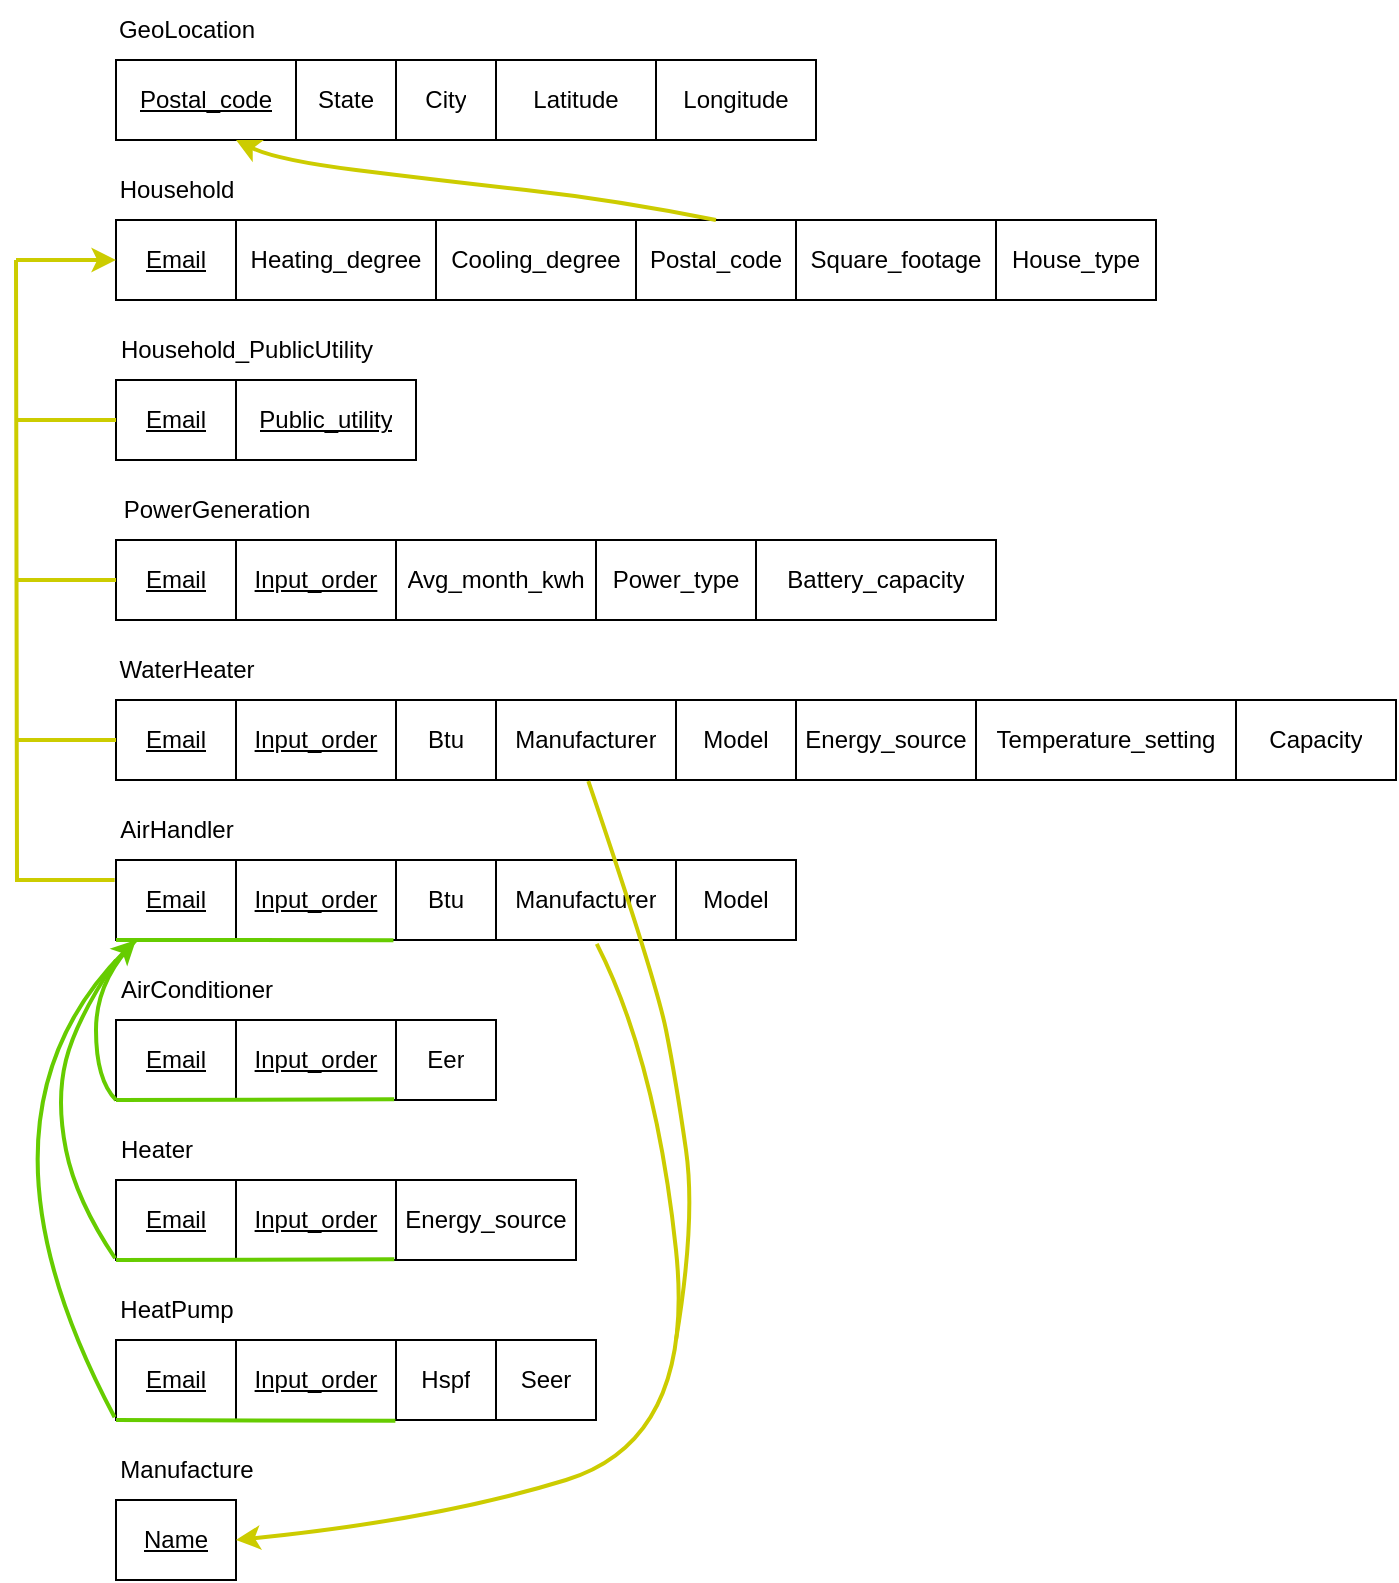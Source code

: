 <mxfile version="21.0.6" type="github">
  <diagram name="Page-1" id="p_bNvNf1fC7xYZftuYxT">
    <mxGraphModel dx="1914" dy="662" grid="1" gridSize="10" guides="1" tooltips="1" connect="1" arrows="1" fold="1" page="1" pageScale="1" pageWidth="850" pageHeight="1100" math="0" shadow="0">
      <root>
        <mxCell id="0" />
        <mxCell id="1" parent="0" />
        <mxCell id="PqVz7o-SFoWiN2PgBtpK-16" value="" style="shape=table;startSize=0;container=1;collapsible=0;childLayout=tableLayout;" parent="1" vertex="1">
          <mxGeometry x="-710" y="150" width="350.0" height="40" as="geometry" />
        </mxCell>
        <mxCell id="PqVz7o-SFoWiN2PgBtpK-17" value="" style="shape=tableRow;horizontal=0;startSize=0;swimlaneHead=0;swimlaneBody=0;strokeColor=inherit;top=0;left=0;bottom=0;right=0;collapsible=0;dropTarget=0;fillColor=none;points=[[0,0.5],[1,0.5]];portConstraint=eastwest;" parent="PqVz7o-SFoWiN2PgBtpK-16" vertex="1">
          <mxGeometry width="350.0" height="40" as="geometry" />
        </mxCell>
        <mxCell id="PqVz7o-SFoWiN2PgBtpK-18" value="&lt;u&gt;Postal_code&lt;/u&gt;" style="shape=partialRectangle;html=1;whiteSpace=wrap;connectable=0;strokeColor=inherit;overflow=hidden;fillColor=none;top=0;left=0;bottom=0;right=0;pointerEvents=1;" parent="PqVz7o-SFoWiN2PgBtpK-17" vertex="1">
          <mxGeometry width="90" height="40" as="geometry">
            <mxRectangle width="90" height="40" as="alternateBounds" />
          </mxGeometry>
        </mxCell>
        <mxCell id="PqVz7o-SFoWiN2PgBtpK-19" value="State" style="shape=partialRectangle;html=1;whiteSpace=wrap;connectable=0;strokeColor=inherit;overflow=hidden;fillColor=none;top=0;left=0;bottom=0;right=0;pointerEvents=1;" parent="PqVz7o-SFoWiN2PgBtpK-17" vertex="1">
          <mxGeometry x="90" width="50" height="40" as="geometry">
            <mxRectangle width="50" height="40" as="alternateBounds" />
          </mxGeometry>
        </mxCell>
        <mxCell id="PqVz7o-SFoWiN2PgBtpK-20" value="City" style="shape=partialRectangle;html=1;whiteSpace=wrap;connectable=0;strokeColor=inherit;overflow=hidden;fillColor=none;top=0;left=0;bottom=0;right=0;pointerEvents=1;" parent="PqVz7o-SFoWiN2PgBtpK-17" vertex="1">
          <mxGeometry x="140" width="50" height="40" as="geometry">
            <mxRectangle width="50" height="40" as="alternateBounds" />
          </mxGeometry>
        </mxCell>
        <mxCell id="PqVz7o-SFoWiN2PgBtpK-21" value="Latitude" style="shape=partialRectangle;html=1;whiteSpace=wrap;connectable=0;strokeColor=inherit;overflow=hidden;fillColor=none;top=0;left=0;bottom=0;right=0;pointerEvents=1;" parent="PqVz7o-SFoWiN2PgBtpK-17" vertex="1">
          <mxGeometry x="190" width="80" height="40" as="geometry">
            <mxRectangle width="80" height="40" as="alternateBounds" />
          </mxGeometry>
        </mxCell>
        <mxCell id="PqVz7o-SFoWiN2PgBtpK-22" value="Longitude" style="shape=partialRectangle;html=1;whiteSpace=wrap;connectable=0;strokeColor=inherit;overflow=hidden;fillColor=none;top=0;left=0;bottom=0;right=0;pointerEvents=1;" parent="PqVz7o-SFoWiN2PgBtpK-17" vertex="1">
          <mxGeometry x="270" width="80" height="40" as="geometry">
            <mxRectangle width="80" height="40" as="alternateBounds" />
          </mxGeometry>
        </mxCell>
        <mxCell id="PqVz7o-SFoWiN2PgBtpK-23" value="GeoLocation" style="text;html=1;align=center;verticalAlign=middle;resizable=0;points=[];autosize=1;strokeColor=none;fillColor=none;" parent="1" vertex="1">
          <mxGeometry x="-720" y="120" width="90" height="30" as="geometry" />
        </mxCell>
        <mxCell id="PqVz7o-SFoWiN2PgBtpK-24" value="" style="shape=table;startSize=0;container=1;collapsible=0;childLayout=tableLayout;" parent="1" vertex="1">
          <mxGeometry x="-710" y="230" width="520" height="40" as="geometry" />
        </mxCell>
        <mxCell id="PqVz7o-SFoWiN2PgBtpK-25" value="" style="shape=tableRow;horizontal=0;startSize=0;swimlaneHead=0;swimlaneBody=0;strokeColor=inherit;top=0;left=0;bottom=0;right=0;collapsible=0;dropTarget=0;fillColor=none;points=[[0,0.5],[1,0.5]];portConstraint=eastwest;" parent="PqVz7o-SFoWiN2PgBtpK-24" vertex="1">
          <mxGeometry width="520" height="40" as="geometry" />
        </mxCell>
        <mxCell id="PqVz7o-SFoWiN2PgBtpK-26" value="&lt;u&gt;Email&lt;/u&gt;" style="shape=partialRectangle;html=1;whiteSpace=wrap;connectable=0;strokeColor=inherit;overflow=hidden;fillColor=none;top=0;left=0;bottom=0;right=0;pointerEvents=1;" parent="PqVz7o-SFoWiN2PgBtpK-25" vertex="1">
          <mxGeometry width="60" height="40" as="geometry">
            <mxRectangle width="60" height="40" as="alternateBounds" />
          </mxGeometry>
        </mxCell>
        <mxCell id="PqVz7o-SFoWiN2PgBtpK-27" value="Heating_degree" style="shape=partialRectangle;html=1;whiteSpace=wrap;connectable=0;strokeColor=inherit;overflow=hidden;fillColor=none;top=0;left=0;bottom=0;right=0;pointerEvents=1;" parent="PqVz7o-SFoWiN2PgBtpK-25" vertex="1">
          <mxGeometry x="60" width="100" height="40" as="geometry">
            <mxRectangle width="100" height="40" as="alternateBounds" />
          </mxGeometry>
        </mxCell>
        <mxCell id="PqVz7o-SFoWiN2PgBtpK-28" value="Cooling_degree" style="shape=partialRectangle;html=1;whiteSpace=wrap;connectable=0;strokeColor=inherit;overflow=hidden;fillColor=none;top=0;left=0;bottom=0;right=0;pointerEvents=1;" parent="PqVz7o-SFoWiN2PgBtpK-25" vertex="1">
          <mxGeometry x="160" width="100" height="40" as="geometry">
            <mxRectangle width="100" height="40" as="alternateBounds" />
          </mxGeometry>
        </mxCell>
        <mxCell id="PqVz7o-SFoWiN2PgBtpK-29" value="Postal_code" style="shape=partialRectangle;html=1;whiteSpace=wrap;connectable=0;strokeColor=inherit;overflow=hidden;fillColor=none;top=0;left=0;bottom=0;right=0;pointerEvents=1;" parent="PqVz7o-SFoWiN2PgBtpK-25" vertex="1">
          <mxGeometry x="260" width="80" height="40" as="geometry">
            <mxRectangle width="80" height="40" as="alternateBounds" />
          </mxGeometry>
        </mxCell>
        <mxCell id="PqVz7o-SFoWiN2PgBtpK-30" value="Square_footage" style="shape=partialRectangle;html=1;whiteSpace=wrap;connectable=0;strokeColor=inherit;overflow=hidden;fillColor=none;top=0;left=0;bottom=0;right=0;pointerEvents=1;" parent="PqVz7o-SFoWiN2PgBtpK-25" vertex="1">
          <mxGeometry x="340" width="100" height="40" as="geometry">
            <mxRectangle width="100" height="40" as="alternateBounds" />
          </mxGeometry>
        </mxCell>
        <mxCell id="PqVz7o-SFoWiN2PgBtpK-31" value="House_type" style="shape=partialRectangle;html=1;whiteSpace=wrap;connectable=0;strokeColor=inherit;overflow=hidden;fillColor=none;top=0;left=0;bottom=0;right=0;pointerEvents=1;" parent="PqVz7o-SFoWiN2PgBtpK-25" vertex="1">
          <mxGeometry x="440" width="80" height="40" as="geometry">
            <mxRectangle width="80" height="40" as="alternateBounds" />
          </mxGeometry>
        </mxCell>
        <mxCell id="PqVz7o-SFoWiN2PgBtpK-32" value="Household" style="text;html=1;align=center;verticalAlign=middle;resizable=0;points=[];autosize=1;strokeColor=none;fillColor=none;" parent="1" vertex="1">
          <mxGeometry x="-720" y="200" width="80" height="30" as="geometry" />
        </mxCell>
        <mxCell id="PqVz7o-SFoWiN2PgBtpK-33" value="" style="shape=table;startSize=0;container=1;collapsible=0;childLayout=tableLayout;" parent="1" vertex="1">
          <mxGeometry x="-710" y="310" width="150" height="40" as="geometry" />
        </mxCell>
        <mxCell id="PqVz7o-SFoWiN2PgBtpK-34" value="" style="shape=tableRow;horizontal=0;startSize=0;swimlaneHead=0;swimlaneBody=0;strokeColor=inherit;top=0;left=0;bottom=0;right=0;collapsible=0;dropTarget=0;fillColor=none;points=[[0,0.5],[1,0.5]];portConstraint=eastwest;" parent="PqVz7o-SFoWiN2PgBtpK-33" vertex="1">
          <mxGeometry width="150" height="40" as="geometry" />
        </mxCell>
        <mxCell id="PqVz7o-SFoWiN2PgBtpK-35" value="&lt;u&gt;Email&lt;/u&gt;" style="shape=partialRectangle;html=1;whiteSpace=wrap;connectable=0;strokeColor=inherit;overflow=hidden;fillColor=none;top=0;left=0;bottom=0;right=0;pointerEvents=1;" parent="PqVz7o-SFoWiN2PgBtpK-34" vertex="1">
          <mxGeometry width="60" height="40" as="geometry">
            <mxRectangle width="60" height="40" as="alternateBounds" />
          </mxGeometry>
        </mxCell>
        <mxCell id="PqVz7o-SFoWiN2PgBtpK-36" value="&lt;u&gt;Public_utility&lt;/u&gt;" style="shape=partialRectangle;html=1;whiteSpace=wrap;connectable=0;strokeColor=inherit;overflow=hidden;fillColor=none;top=0;left=0;bottom=0;right=0;pointerEvents=1;" parent="PqVz7o-SFoWiN2PgBtpK-34" vertex="1">
          <mxGeometry x="60" width="90" height="40" as="geometry">
            <mxRectangle width="90" height="40" as="alternateBounds" />
          </mxGeometry>
        </mxCell>
        <mxCell id="PqVz7o-SFoWiN2PgBtpK-37" value="Household_PublicUtility" style="text;html=1;align=center;verticalAlign=middle;resizable=0;points=[];autosize=1;strokeColor=none;fillColor=none;" parent="1" vertex="1">
          <mxGeometry x="-720" y="280" width="150" height="30" as="geometry" />
        </mxCell>
        <mxCell id="PqVz7o-SFoWiN2PgBtpK-41" value="" style="curved=1;endArrow=classic;html=1;rounded=0;fillColor=#ffff88;strokeColor=#CCCC00;strokeWidth=2;" parent="1" edge="1">
          <mxGeometry width="50" height="50" relative="1" as="geometry">
            <mxPoint x="-410" y="230" as="sourcePoint" />
            <mxPoint x="-650" y="190" as="targetPoint" />
            <Array as="points">
              <mxPoint x="-460" y="220" />
              <mxPoint x="-550" y="210" />
              <mxPoint x="-630" y="200" />
            </Array>
          </mxGeometry>
        </mxCell>
        <mxCell id="PqVz7o-SFoWiN2PgBtpK-42" value="" style="shape=table;startSize=0;container=1;collapsible=0;childLayout=tableLayout;" parent="1" vertex="1">
          <mxGeometry x="-710" y="390" width="440.0" height="40" as="geometry" />
        </mxCell>
        <mxCell id="PqVz7o-SFoWiN2PgBtpK-43" value="" style="shape=tableRow;horizontal=0;startSize=0;swimlaneHead=0;swimlaneBody=0;strokeColor=inherit;top=0;left=0;bottom=0;right=0;collapsible=0;dropTarget=0;fillColor=none;points=[[0,0.5],[1,0.5]];portConstraint=eastwest;" parent="PqVz7o-SFoWiN2PgBtpK-42" vertex="1">
          <mxGeometry width="440.0" height="40" as="geometry" />
        </mxCell>
        <mxCell id="PqVz7o-SFoWiN2PgBtpK-44" value="&lt;u&gt;Email&lt;/u&gt;" style="shape=partialRectangle;html=1;whiteSpace=wrap;connectable=0;strokeColor=inherit;overflow=hidden;fillColor=none;top=0;left=0;bottom=0;right=0;pointerEvents=1;" parent="PqVz7o-SFoWiN2PgBtpK-43" vertex="1">
          <mxGeometry width="60" height="40" as="geometry">
            <mxRectangle width="60" height="40" as="alternateBounds" />
          </mxGeometry>
        </mxCell>
        <mxCell id="PqVz7o-SFoWiN2PgBtpK-45" value="&lt;u&gt;Input_order&lt;/u&gt;" style="shape=partialRectangle;html=1;whiteSpace=wrap;connectable=0;strokeColor=inherit;overflow=hidden;fillColor=none;top=0;left=0;bottom=0;right=0;pointerEvents=1;" parent="PqVz7o-SFoWiN2PgBtpK-43" vertex="1">
          <mxGeometry x="60" width="80" height="40" as="geometry">
            <mxRectangle width="80" height="40" as="alternateBounds" />
          </mxGeometry>
        </mxCell>
        <mxCell id="PqVz7o-SFoWiN2PgBtpK-46" value="Avg_month_kwh" style="shape=partialRectangle;html=1;whiteSpace=wrap;connectable=0;strokeColor=inherit;overflow=hidden;fillColor=none;top=0;left=0;bottom=0;right=0;pointerEvents=1;" parent="PqVz7o-SFoWiN2PgBtpK-43" vertex="1">
          <mxGeometry x="140" width="100" height="40" as="geometry">
            <mxRectangle width="100" height="40" as="alternateBounds" />
          </mxGeometry>
        </mxCell>
        <mxCell id="PqVz7o-SFoWiN2PgBtpK-47" value="Power_type" style="shape=partialRectangle;html=1;whiteSpace=wrap;connectable=0;strokeColor=inherit;overflow=hidden;fillColor=none;top=0;left=0;bottom=0;right=0;pointerEvents=1;" parent="PqVz7o-SFoWiN2PgBtpK-43" vertex="1">
          <mxGeometry x="240" width="80" height="40" as="geometry">
            <mxRectangle width="80" height="40" as="alternateBounds" />
          </mxGeometry>
        </mxCell>
        <mxCell id="PqVz7o-SFoWiN2PgBtpK-48" value="Battery_capacity" style="shape=partialRectangle;html=1;whiteSpace=wrap;connectable=0;strokeColor=inherit;overflow=hidden;fillColor=none;top=0;left=0;bottom=0;right=0;pointerEvents=1;" parent="PqVz7o-SFoWiN2PgBtpK-43" vertex="1">
          <mxGeometry x="320" width="120" height="40" as="geometry">
            <mxRectangle width="120" height="40" as="alternateBounds" />
          </mxGeometry>
        </mxCell>
        <mxCell id="PqVz7o-SFoWiN2PgBtpK-49" value="PowerGeneration" style="text;html=1;align=center;verticalAlign=middle;resizable=0;points=[];autosize=1;strokeColor=none;fillColor=none;" parent="1" vertex="1">
          <mxGeometry x="-720" y="360" width="120" height="30" as="geometry" />
        </mxCell>
        <mxCell id="PqVz7o-SFoWiN2PgBtpK-61" value="WaterHeater" style="text;html=1;align=center;verticalAlign=middle;resizable=0;points=[];autosize=1;strokeColor=none;fillColor=none;" parent="1" vertex="1">
          <mxGeometry x="-720" y="440" width="90" height="30" as="geometry" />
        </mxCell>
        <mxCell id="PqVz7o-SFoWiN2PgBtpK-62" value="" style="shape=table;startSize=0;container=1;collapsible=0;childLayout=tableLayout;" parent="1" vertex="1">
          <mxGeometry x="-710" y="470" width="640" height="40" as="geometry" />
        </mxCell>
        <mxCell id="PqVz7o-SFoWiN2PgBtpK-63" value="" style="shape=tableRow;horizontal=0;startSize=0;swimlaneHead=0;swimlaneBody=0;strokeColor=inherit;top=0;left=0;bottom=0;right=0;collapsible=0;dropTarget=0;fillColor=none;points=[[0,0.5],[1,0.5]];portConstraint=eastwest;" parent="PqVz7o-SFoWiN2PgBtpK-62" vertex="1">
          <mxGeometry width="640" height="40" as="geometry" />
        </mxCell>
        <mxCell id="PqVz7o-SFoWiN2PgBtpK-64" value="&lt;u&gt;Email&lt;/u&gt;" style="shape=partialRectangle;html=1;whiteSpace=wrap;connectable=0;strokeColor=inherit;overflow=hidden;fillColor=none;top=0;left=0;bottom=0;right=0;pointerEvents=1;" parent="PqVz7o-SFoWiN2PgBtpK-63" vertex="1">
          <mxGeometry width="60" height="40" as="geometry">
            <mxRectangle width="60" height="40" as="alternateBounds" />
          </mxGeometry>
        </mxCell>
        <mxCell id="PqVz7o-SFoWiN2PgBtpK-65" value="&lt;u&gt;Input_order&lt;/u&gt;" style="shape=partialRectangle;html=1;whiteSpace=wrap;connectable=0;strokeColor=inherit;overflow=hidden;fillColor=none;top=0;left=0;bottom=0;right=0;pointerEvents=1;" parent="PqVz7o-SFoWiN2PgBtpK-63" vertex="1">
          <mxGeometry x="60" width="80" height="40" as="geometry">
            <mxRectangle width="80" height="40" as="alternateBounds" />
          </mxGeometry>
        </mxCell>
        <mxCell id="PqVz7o-SFoWiN2PgBtpK-66" value="Btu" style="shape=partialRectangle;html=1;whiteSpace=wrap;connectable=0;strokeColor=inherit;overflow=hidden;fillColor=none;top=0;left=0;bottom=0;right=0;pointerEvents=1;" parent="PqVz7o-SFoWiN2PgBtpK-63" vertex="1">
          <mxGeometry x="140" width="50" height="40" as="geometry">
            <mxRectangle width="50" height="40" as="alternateBounds" />
          </mxGeometry>
        </mxCell>
        <mxCell id="PqVz7o-SFoWiN2PgBtpK-67" value="Manufacturer" style="shape=partialRectangle;html=1;whiteSpace=wrap;connectable=0;strokeColor=inherit;overflow=hidden;fillColor=none;top=0;left=0;bottom=0;right=0;pointerEvents=1;" parent="PqVz7o-SFoWiN2PgBtpK-63" vertex="1">
          <mxGeometry x="190" width="90" height="40" as="geometry">
            <mxRectangle width="90" height="40" as="alternateBounds" />
          </mxGeometry>
        </mxCell>
        <mxCell id="PqVz7o-SFoWiN2PgBtpK-68" value="Model" style="shape=partialRectangle;html=1;whiteSpace=wrap;connectable=0;strokeColor=inherit;overflow=hidden;fillColor=none;top=0;left=0;bottom=0;right=0;pointerEvents=1;" parent="PqVz7o-SFoWiN2PgBtpK-63" vertex="1">
          <mxGeometry x="280" width="60" height="40" as="geometry">
            <mxRectangle width="60" height="40" as="alternateBounds" />
          </mxGeometry>
        </mxCell>
        <mxCell id="PqVz7o-SFoWiN2PgBtpK-69" value="Energy_source" style="shape=partialRectangle;html=1;whiteSpace=wrap;connectable=0;strokeColor=inherit;overflow=hidden;fillColor=none;top=0;left=0;bottom=0;right=0;pointerEvents=1;" parent="PqVz7o-SFoWiN2PgBtpK-63" vertex="1">
          <mxGeometry x="340" width="90" height="40" as="geometry">
            <mxRectangle width="90" height="40" as="alternateBounds" />
          </mxGeometry>
        </mxCell>
        <mxCell id="PqVz7o-SFoWiN2PgBtpK-70" value="Temperature_setting" style="shape=partialRectangle;html=1;whiteSpace=wrap;connectable=0;strokeColor=inherit;overflow=hidden;fillColor=none;top=0;left=0;bottom=0;right=0;pointerEvents=1;" parent="PqVz7o-SFoWiN2PgBtpK-63" vertex="1">
          <mxGeometry x="430" width="130" height="40" as="geometry">
            <mxRectangle width="130" height="40" as="alternateBounds" />
          </mxGeometry>
        </mxCell>
        <mxCell id="PqVz7o-SFoWiN2PgBtpK-71" value="Capacity" style="shape=partialRectangle;html=1;whiteSpace=wrap;connectable=0;strokeColor=inherit;overflow=hidden;fillColor=none;top=0;left=0;bottom=0;right=0;pointerEvents=1;" parent="PqVz7o-SFoWiN2PgBtpK-63" vertex="1">
          <mxGeometry x="560" width="80" height="40" as="geometry">
            <mxRectangle width="80" height="40" as="alternateBounds" />
          </mxGeometry>
        </mxCell>
        <mxCell id="PqVz7o-SFoWiN2PgBtpK-72" value="" style="shape=table;startSize=0;container=1;collapsible=0;childLayout=tableLayout;" parent="1" vertex="1">
          <mxGeometry x="-710" y="550" width="340" height="40" as="geometry" />
        </mxCell>
        <mxCell id="PqVz7o-SFoWiN2PgBtpK-73" value="" style="shape=tableRow;horizontal=0;startSize=0;swimlaneHead=0;swimlaneBody=0;strokeColor=inherit;top=0;left=0;bottom=0;right=0;collapsible=0;dropTarget=0;fillColor=none;points=[[0,0.5],[1,0.5]];portConstraint=eastwest;" parent="PqVz7o-SFoWiN2PgBtpK-72" vertex="1">
          <mxGeometry width="340" height="40" as="geometry" />
        </mxCell>
        <mxCell id="PqVz7o-SFoWiN2PgBtpK-74" value="&lt;u style=&quot;border-color: var(--border-color);&quot;&gt;Email&lt;/u&gt;" style="shape=partialRectangle;html=1;whiteSpace=wrap;connectable=0;strokeColor=inherit;overflow=hidden;fillColor=none;top=0;left=0;bottom=0;right=0;pointerEvents=1;" parent="PqVz7o-SFoWiN2PgBtpK-73" vertex="1">
          <mxGeometry width="60" height="40" as="geometry">
            <mxRectangle width="60" height="40" as="alternateBounds" />
          </mxGeometry>
        </mxCell>
        <mxCell id="PqVz7o-SFoWiN2PgBtpK-75" value="&lt;u style=&quot;border-color: var(--border-color);&quot;&gt;Input_order&lt;/u&gt;" style="shape=partialRectangle;html=1;whiteSpace=wrap;connectable=0;strokeColor=inherit;overflow=hidden;fillColor=none;top=0;left=0;bottom=0;right=0;pointerEvents=1;" parent="PqVz7o-SFoWiN2PgBtpK-73" vertex="1">
          <mxGeometry x="60" width="80" height="40" as="geometry">
            <mxRectangle width="80" height="40" as="alternateBounds" />
          </mxGeometry>
        </mxCell>
        <mxCell id="PqVz7o-SFoWiN2PgBtpK-76" value="Btu" style="shape=partialRectangle;html=1;whiteSpace=wrap;connectable=0;strokeColor=inherit;overflow=hidden;fillColor=none;top=0;left=0;bottom=0;right=0;pointerEvents=1;" parent="PqVz7o-SFoWiN2PgBtpK-73" vertex="1">
          <mxGeometry x="140" width="50" height="40" as="geometry">
            <mxRectangle width="50" height="40" as="alternateBounds" />
          </mxGeometry>
        </mxCell>
        <mxCell id="PqVz7o-SFoWiN2PgBtpK-77" value="Manufacturer" style="shape=partialRectangle;html=1;whiteSpace=wrap;connectable=0;strokeColor=inherit;overflow=hidden;fillColor=none;top=0;left=0;bottom=0;right=0;pointerEvents=1;" parent="PqVz7o-SFoWiN2PgBtpK-73" vertex="1">
          <mxGeometry x="190" width="90" height="40" as="geometry">
            <mxRectangle width="90" height="40" as="alternateBounds" />
          </mxGeometry>
        </mxCell>
        <mxCell id="PqVz7o-SFoWiN2PgBtpK-78" value="Model" style="shape=partialRectangle;html=1;whiteSpace=wrap;connectable=0;strokeColor=inherit;overflow=hidden;fillColor=none;top=0;left=0;bottom=0;right=0;pointerEvents=1;" parent="PqVz7o-SFoWiN2PgBtpK-73" vertex="1">
          <mxGeometry x="280" width="60" height="40" as="geometry">
            <mxRectangle width="60" height="40" as="alternateBounds" />
          </mxGeometry>
        </mxCell>
        <mxCell id="PqVz7o-SFoWiN2PgBtpK-79" value="AirHandler" style="text;html=1;align=center;verticalAlign=middle;resizable=0;points=[];autosize=1;strokeColor=none;fillColor=none;" parent="1" vertex="1">
          <mxGeometry x="-720" y="520" width="80" height="30" as="geometry" />
        </mxCell>
        <mxCell id="PqVz7o-SFoWiN2PgBtpK-80" value="" style="shape=table;startSize=0;container=1;collapsible=0;childLayout=tableLayout;" parent="1" vertex="1">
          <mxGeometry x="-710" y="630" width="190" height="40" as="geometry" />
        </mxCell>
        <mxCell id="PqVz7o-SFoWiN2PgBtpK-81" value="" style="shape=tableRow;horizontal=0;startSize=0;swimlaneHead=0;swimlaneBody=0;strokeColor=inherit;top=0;left=0;bottom=0;right=0;collapsible=0;dropTarget=0;fillColor=none;points=[[0,0.5],[1,0.5]];portConstraint=eastwest;" parent="PqVz7o-SFoWiN2PgBtpK-80" vertex="1">
          <mxGeometry width="190" height="40" as="geometry" />
        </mxCell>
        <mxCell id="PqVz7o-SFoWiN2PgBtpK-82" value="&lt;u style=&quot;border-color: var(--border-color);&quot;&gt;Email&lt;/u&gt;" style="shape=partialRectangle;html=1;whiteSpace=wrap;connectable=0;strokeColor=inherit;overflow=hidden;fillColor=none;top=0;left=0;bottom=0;right=0;pointerEvents=1;" parent="PqVz7o-SFoWiN2PgBtpK-81" vertex="1">
          <mxGeometry width="60" height="40" as="geometry">
            <mxRectangle width="60" height="40" as="alternateBounds" />
          </mxGeometry>
        </mxCell>
        <mxCell id="PqVz7o-SFoWiN2PgBtpK-83" value="&lt;u style=&quot;border-color: var(--border-color);&quot;&gt;Input_order&lt;/u&gt;" style="shape=partialRectangle;html=1;whiteSpace=wrap;connectable=0;strokeColor=inherit;overflow=hidden;fillColor=none;top=0;left=0;bottom=0;right=0;pointerEvents=1;" parent="PqVz7o-SFoWiN2PgBtpK-81" vertex="1">
          <mxGeometry x="60" width="80" height="40" as="geometry">
            <mxRectangle width="80" height="40" as="alternateBounds" />
          </mxGeometry>
        </mxCell>
        <mxCell id="PqVz7o-SFoWiN2PgBtpK-84" value="Eer" style="shape=partialRectangle;html=1;whiteSpace=wrap;connectable=0;strokeColor=inherit;overflow=hidden;fillColor=none;top=0;left=0;bottom=0;right=0;pointerEvents=1;" parent="PqVz7o-SFoWiN2PgBtpK-81" vertex="1">
          <mxGeometry x="140" width="50" height="40" as="geometry">
            <mxRectangle width="50" height="40" as="alternateBounds" />
          </mxGeometry>
        </mxCell>
        <mxCell id="PqVz7o-SFoWiN2PgBtpK-85" value="Heater" style="text;html=1;align=center;verticalAlign=middle;resizable=0;points=[];autosize=1;strokeColor=none;fillColor=none;" parent="1" vertex="1">
          <mxGeometry x="-720" y="680" width="60" height="30" as="geometry" />
        </mxCell>
        <mxCell id="PqVz7o-SFoWiN2PgBtpK-86" value="" style="shape=table;startSize=0;container=1;collapsible=0;childLayout=tableLayout;" parent="1" vertex="1">
          <mxGeometry x="-710" y="710" width="230" height="40" as="geometry" />
        </mxCell>
        <mxCell id="PqVz7o-SFoWiN2PgBtpK-87" value="" style="shape=tableRow;horizontal=0;startSize=0;swimlaneHead=0;swimlaneBody=0;strokeColor=inherit;top=0;left=0;bottom=0;right=0;collapsible=0;dropTarget=0;fillColor=none;points=[[0,0.5],[1,0.5]];portConstraint=eastwest;" parent="PqVz7o-SFoWiN2PgBtpK-86" vertex="1">
          <mxGeometry width="230" height="40" as="geometry" />
        </mxCell>
        <mxCell id="PqVz7o-SFoWiN2PgBtpK-88" value="&lt;u style=&quot;border-color: var(--border-color);&quot;&gt;Email&lt;/u&gt;" style="shape=partialRectangle;html=1;whiteSpace=wrap;connectable=0;strokeColor=inherit;overflow=hidden;fillColor=none;top=0;left=0;bottom=0;right=0;pointerEvents=1;" parent="PqVz7o-SFoWiN2PgBtpK-87" vertex="1">
          <mxGeometry width="60" height="40" as="geometry">
            <mxRectangle width="60" height="40" as="alternateBounds" />
          </mxGeometry>
        </mxCell>
        <mxCell id="PqVz7o-SFoWiN2PgBtpK-89" value="&lt;u style=&quot;border-color: var(--border-color);&quot;&gt;Input_order&lt;/u&gt;" style="shape=partialRectangle;html=1;whiteSpace=wrap;connectable=0;strokeColor=inherit;overflow=hidden;fillColor=none;top=0;left=0;bottom=0;right=0;pointerEvents=1;" parent="PqVz7o-SFoWiN2PgBtpK-87" vertex="1">
          <mxGeometry x="60" width="80" height="40" as="geometry">
            <mxRectangle width="80" height="40" as="alternateBounds" />
          </mxGeometry>
        </mxCell>
        <mxCell id="PqVz7o-SFoWiN2PgBtpK-90" value="Energy_source" style="shape=partialRectangle;html=1;whiteSpace=wrap;connectable=0;strokeColor=inherit;overflow=hidden;fillColor=none;top=0;left=0;bottom=0;right=0;pointerEvents=1;" parent="PqVz7o-SFoWiN2PgBtpK-87" vertex="1">
          <mxGeometry x="140" width="90" height="40" as="geometry">
            <mxRectangle width="90" height="40" as="alternateBounds" />
          </mxGeometry>
        </mxCell>
        <mxCell id="PqVz7o-SFoWiN2PgBtpK-91" value="AirConditioner" style="text;html=1;align=center;verticalAlign=middle;resizable=0;points=[];autosize=1;strokeColor=none;fillColor=none;" parent="1" vertex="1">
          <mxGeometry x="-720" y="600" width="100" height="30" as="geometry" />
        </mxCell>
        <mxCell id="PqVz7o-SFoWiN2PgBtpK-92" value="" style="shape=table;startSize=0;container=1;collapsible=0;childLayout=tableLayout;" parent="1" vertex="1">
          <mxGeometry x="-710" y="790" width="240" height="40" as="geometry" />
        </mxCell>
        <mxCell id="PqVz7o-SFoWiN2PgBtpK-93" value="" style="shape=tableRow;horizontal=0;startSize=0;swimlaneHead=0;swimlaneBody=0;strokeColor=inherit;top=0;left=0;bottom=0;right=0;collapsible=0;dropTarget=0;fillColor=none;points=[[0,0.5],[1,0.5]];portConstraint=eastwest;" parent="PqVz7o-SFoWiN2PgBtpK-92" vertex="1">
          <mxGeometry width="240" height="40" as="geometry" />
        </mxCell>
        <mxCell id="PqVz7o-SFoWiN2PgBtpK-94" value="&lt;u style=&quot;border-color: var(--border-color);&quot;&gt;Email&lt;/u&gt;" style="shape=partialRectangle;html=1;whiteSpace=wrap;connectable=0;strokeColor=inherit;overflow=hidden;fillColor=none;top=0;left=0;bottom=0;right=0;pointerEvents=1;" parent="PqVz7o-SFoWiN2PgBtpK-93" vertex="1">
          <mxGeometry width="60" height="40" as="geometry">
            <mxRectangle width="60" height="40" as="alternateBounds" />
          </mxGeometry>
        </mxCell>
        <mxCell id="PqVz7o-SFoWiN2PgBtpK-95" value="&lt;u style=&quot;border-color: var(--border-color);&quot;&gt;Input_order&lt;/u&gt;" style="shape=partialRectangle;html=1;whiteSpace=wrap;connectable=0;strokeColor=inherit;overflow=hidden;fillColor=none;top=0;left=0;bottom=0;right=0;pointerEvents=1;" parent="PqVz7o-SFoWiN2PgBtpK-93" vertex="1">
          <mxGeometry x="60" width="80" height="40" as="geometry">
            <mxRectangle width="80" height="40" as="alternateBounds" />
          </mxGeometry>
        </mxCell>
        <mxCell id="PqVz7o-SFoWiN2PgBtpK-96" value="Hspf" style="shape=partialRectangle;html=1;whiteSpace=wrap;connectable=0;strokeColor=inherit;overflow=hidden;fillColor=none;top=0;left=0;bottom=0;right=0;pointerEvents=1;" parent="PqVz7o-SFoWiN2PgBtpK-93" vertex="1">
          <mxGeometry x="140" width="50" height="40" as="geometry">
            <mxRectangle width="50" height="40" as="alternateBounds" />
          </mxGeometry>
        </mxCell>
        <mxCell id="PqVz7o-SFoWiN2PgBtpK-97" value="Seer" style="shape=partialRectangle;html=1;whiteSpace=wrap;connectable=0;strokeColor=inherit;overflow=hidden;fillColor=none;top=0;left=0;bottom=0;right=0;pointerEvents=1;" parent="PqVz7o-SFoWiN2PgBtpK-93" vertex="1">
          <mxGeometry x="190" width="50" height="40" as="geometry">
            <mxRectangle width="50" height="40" as="alternateBounds" />
          </mxGeometry>
        </mxCell>
        <mxCell id="PqVz7o-SFoWiN2PgBtpK-98" value="HeatPump" style="text;html=1;align=center;verticalAlign=middle;resizable=0;points=[];autosize=1;strokeColor=none;fillColor=none;" parent="1" vertex="1">
          <mxGeometry x="-720" y="760" width="80" height="30" as="geometry" />
        </mxCell>
        <mxCell id="PqVz7o-SFoWiN2PgBtpK-100" value="" style="endArrow=classic;html=1;rounded=0;entryX=0;entryY=0.5;entryDx=0;entryDy=0;strokeColor=#CCCC00;strokeWidth=2;" parent="1" target="PqVz7o-SFoWiN2PgBtpK-25" edge="1">
          <mxGeometry width="50" height="50" relative="1" as="geometry">
            <mxPoint x="-760" y="250" as="sourcePoint" />
            <mxPoint x="-410" y="470" as="targetPoint" />
          </mxGeometry>
        </mxCell>
        <mxCell id="PqVz7o-SFoWiN2PgBtpK-103" value="" style="endArrow=none;html=1;rounded=0;entryX=0;entryY=0.5;entryDx=0;entryDy=0;strokeColor=#CCCC00;strokeWidth=2;" parent="1" target="PqVz7o-SFoWiN2PgBtpK-34" edge="1">
          <mxGeometry width="50" height="50" relative="1" as="geometry">
            <mxPoint x="-760" y="330" as="sourcePoint" />
            <mxPoint x="-460" y="500" as="targetPoint" />
          </mxGeometry>
        </mxCell>
        <mxCell id="PqVz7o-SFoWiN2PgBtpK-104" value="" style="endArrow=none;html=1;rounded=0;entryX=0;entryY=0.5;entryDx=0;entryDy=0;strokeWidth=2;strokeColor=#CCCC00;" parent="1" target="PqVz7o-SFoWiN2PgBtpK-43" edge="1">
          <mxGeometry width="50" height="50" relative="1" as="geometry">
            <mxPoint x="-760" y="410" as="sourcePoint" />
            <mxPoint x="-700" y="340" as="targetPoint" />
          </mxGeometry>
        </mxCell>
        <mxCell id="PqVz7o-SFoWiN2PgBtpK-107" value="" style="endArrow=none;html=1;rounded=0;entryX=0;entryY=0.5;entryDx=0;entryDy=0;strokeColor=#CCCC00;strokeWidth=2;" parent="1" target="PqVz7o-SFoWiN2PgBtpK-63" edge="1">
          <mxGeometry width="50" height="50" relative="1" as="geometry">
            <mxPoint x="-760" y="490" as="sourcePoint" />
            <mxPoint x="-700" y="420" as="targetPoint" />
          </mxGeometry>
        </mxCell>
        <mxCell id="PqVz7o-SFoWiN2PgBtpK-127" value="" style="shape=table;startSize=0;container=1;collapsible=0;childLayout=tableLayout;" parent="1" vertex="1">
          <mxGeometry x="-710" y="870" width="60" height="40" as="geometry" />
        </mxCell>
        <mxCell id="PqVz7o-SFoWiN2PgBtpK-128" value="" style="shape=tableRow;horizontal=0;startSize=0;swimlaneHead=0;swimlaneBody=0;strokeColor=inherit;top=0;left=0;bottom=0;right=0;collapsible=0;dropTarget=0;fillColor=none;points=[[0,0.5],[1,0.5]];portConstraint=eastwest;" parent="PqVz7o-SFoWiN2PgBtpK-127" vertex="1">
          <mxGeometry width="60" height="40" as="geometry" />
        </mxCell>
        <mxCell id="PqVz7o-SFoWiN2PgBtpK-129" value="&lt;u&gt;Name&lt;/u&gt;" style="shape=partialRectangle;html=1;whiteSpace=wrap;connectable=0;strokeColor=inherit;overflow=hidden;fillColor=none;top=0;left=0;bottom=0;right=0;pointerEvents=1;" parent="PqVz7o-SFoWiN2PgBtpK-128" vertex="1">
          <mxGeometry width="60" height="40" as="geometry">
            <mxRectangle width="60" height="40" as="alternateBounds" />
          </mxGeometry>
        </mxCell>
        <mxCell id="PqVz7o-SFoWiN2PgBtpK-130" value="Manufacture" style="text;html=1;align=center;verticalAlign=middle;resizable=0;points=[];autosize=1;strokeColor=none;fillColor=none;" parent="1" vertex="1">
          <mxGeometry x="-720" y="840" width="90" height="30" as="geometry" />
        </mxCell>
        <mxCell id="PqVz7o-SFoWiN2PgBtpK-131" value="" style="curved=1;endArrow=classic;html=1;rounded=0;entryX=1;entryY=0.5;entryDx=0;entryDy=0;exitX=0.707;exitY=1.049;exitDx=0;exitDy=0;exitPerimeter=0;strokeWidth=2;strokeColor=#CCCC00;" parent="1" source="PqVz7o-SFoWiN2PgBtpK-73" target="PqVz7o-SFoWiN2PgBtpK-128" edge="1">
          <mxGeometry width="50" height="50" relative="1" as="geometry">
            <mxPoint x="-540" y="740" as="sourcePoint" />
            <mxPoint x="-450" y="990" as="targetPoint" />
            <Array as="points">
              <mxPoint x="-440" y="650" />
              <mxPoint x="-420" y="840" />
              <mxPoint x="-550" y="880" />
            </Array>
          </mxGeometry>
        </mxCell>
        <mxCell id="PqVz7o-SFoWiN2PgBtpK-132" value="" style="curved=1;endArrow=none;html=1;rounded=0;endFill=0;entryX=0.369;entryY=1.014;entryDx=0;entryDy=0;entryPerimeter=0;strokeColor=#CCCC00;strokeWidth=2;" parent="1" target="PqVz7o-SFoWiN2PgBtpK-63" edge="1">
          <mxGeometry width="50" height="50" relative="1" as="geometry">
            <mxPoint x="-430" y="790" as="sourcePoint" />
            <mxPoint x="-490" y="690" as="targetPoint" />
            <Array as="points">
              <mxPoint x="-420" y="730" />
              <mxPoint x="-430" y="660" />
              <mxPoint x="-440" y="610" />
            </Array>
          </mxGeometry>
        </mxCell>
        <mxCell id="PqVz7o-SFoWiN2PgBtpK-133" value="" style="endArrow=none;html=1;rounded=0;exitX=-0.002;exitY=0.249;exitDx=0;exitDy=0;exitPerimeter=0;edgeStyle=orthogonalEdgeStyle;strokeWidth=2;strokeColor=#CCCC00;" parent="1" source="PqVz7o-SFoWiN2PgBtpK-73" edge="1">
          <mxGeometry width="50" height="50" relative="1" as="geometry">
            <mxPoint x="-610" y="420" as="sourcePoint" />
            <mxPoint x="-760" y="250" as="targetPoint" />
          </mxGeometry>
        </mxCell>
        <mxCell id="yiUhM37FETYzqC6CrZpw-4" value="" style="endArrow=none;html=1;rounded=0;entryX=0.732;entryY=0.991;entryDx=0;entryDy=0;strokeColor=#66CC00;strokeWidth=2;entryPerimeter=0;" edge="1" parent="1" target="PqVz7o-SFoWiN2PgBtpK-81">
          <mxGeometry width="50" height="50" relative="1" as="geometry">
            <mxPoint x="-710" y="670" as="sourcePoint" />
            <mxPoint x="-585" y="670" as="targetPoint" />
          </mxGeometry>
        </mxCell>
        <mxCell id="yiUhM37FETYzqC6CrZpw-5" value="" style="endArrow=none;html=1;rounded=0;entryX=0.605;entryY=0.991;entryDx=0;entryDy=0;strokeColor=#66CC00;strokeWidth=2;entryPerimeter=0;" edge="1" parent="1" target="PqVz7o-SFoWiN2PgBtpK-87">
          <mxGeometry width="50" height="50" relative="1" as="geometry">
            <mxPoint x="-710" y="750" as="sourcePoint" />
            <mxPoint x="-585" y="750" as="targetPoint" />
          </mxGeometry>
        </mxCell>
        <mxCell id="yiUhM37FETYzqC6CrZpw-6" value="" style="endArrow=none;html=1;rounded=0;entryX=0.582;entryY=1.01;entryDx=0;entryDy=0;strokeColor=#66CC00;strokeWidth=2;entryPerimeter=0;" edge="1" parent="1" target="PqVz7o-SFoWiN2PgBtpK-93">
          <mxGeometry width="50" height="50" relative="1" as="geometry">
            <mxPoint x="-710" y="830" as="sourcePoint" />
            <mxPoint x="-585" y="830" as="targetPoint" />
          </mxGeometry>
        </mxCell>
        <mxCell id="yiUhM37FETYzqC6CrZpw-7" value="" style="endArrow=none;html=1;rounded=0;entryX=0.408;entryY=1.003;entryDx=0;entryDy=0;strokeColor=#66CC00;strokeWidth=2;entryPerimeter=0;" edge="1" parent="1" target="PqVz7o-SFoWiN2PgBtpK-73">
          <mxGeometry width="50" height="50" relative="1" as="geometry">
            <mxPoint x="-710" y="590" as="sourcePoint" />
            <mxPoint x="-585" y="590" as="targetPoint" />
          </mxGeometry>
        </mxCell>
        <mxCell id="yiUhM37FETYzqC6CrZpw-8" value="" style="curved=1;endArrow=classic;html=1;rounded=0;exitX=-0.003;exitY=0.965;exitDx=0;exitDy=0;exitPerimeter=0;strokeColor=#66CC00;strokeWidth=2;" edge="1" parent="1" source="PqVz7o-SFoWiN2PgBtpK-93">
          <mxGeometry width="50" height="50" relative="1" as="geometry">
            <mxPoint x="-700" y="830" as="sourcePoint" />
            <mxPoint x="-700" y="590" as="targetPoint" />
            <Array as="points">
              <mxPoint x="-790" y="680" />
            </Array>
          </mxGeometry>
        </mxCell>
        <mxCell id="yiUhM37FETYzqC6CrZpw-9" value="" style="curved=1;endArrow=none;html=1;rounded=0;endFill=0;exitX=-0.002;exitY=0.978;exitDx=0;exitDy=0;exitPerimeter=0;strokeWidth=2;strokeColor=#66CC00;" edge="1" parent="1" source="PqVz7o-SFoWiN2PgBtpK-87">
          <mxGeometry width="50" height="50" relative="1" as="geometry">
            <mxPoint x="-640" y="710" as="sourcePoint" />
            <mxPoint x="-710" y="600" as="targetPoint" />
            <Array as="points">
              <mxPoint x="-730" y="720" />
              <mxPoint x="-740" y="670" />
              <mxPoint x="-730" y="630" />
            </Array>
          </mxGeometry>
        </mxCell>
        <mxCell id="yiUhM37FETYzqC6CrZpw-10" value="" style="curved=1;endArrow=none;html=1;rounded=0;endFill=0;exitX=0;exitY=1;exitDx=0;exitDy=0;strokeWidth=2;strokeColor=#66CC00;" edge="1" parent="1" source="PqVz7o-SFoWiN2PgBtpK-80">
          <mxGeometry width="50" height="50" relative="1" as="geometry">
            <mxPoint x="-700" y="759" as="sourcePoint" />
            <mxPoint x="-700" y="590" as="targetPoint" />
            <Array as="points">
              <mxPoint x="-720" y="660" />
              <mxPoint x="-720" y="610" />
            </Array>
          </mxGeometry>
        </mxCell>
      </root>
    </mxGraphModel>
  </diagram>
</mxfile>
